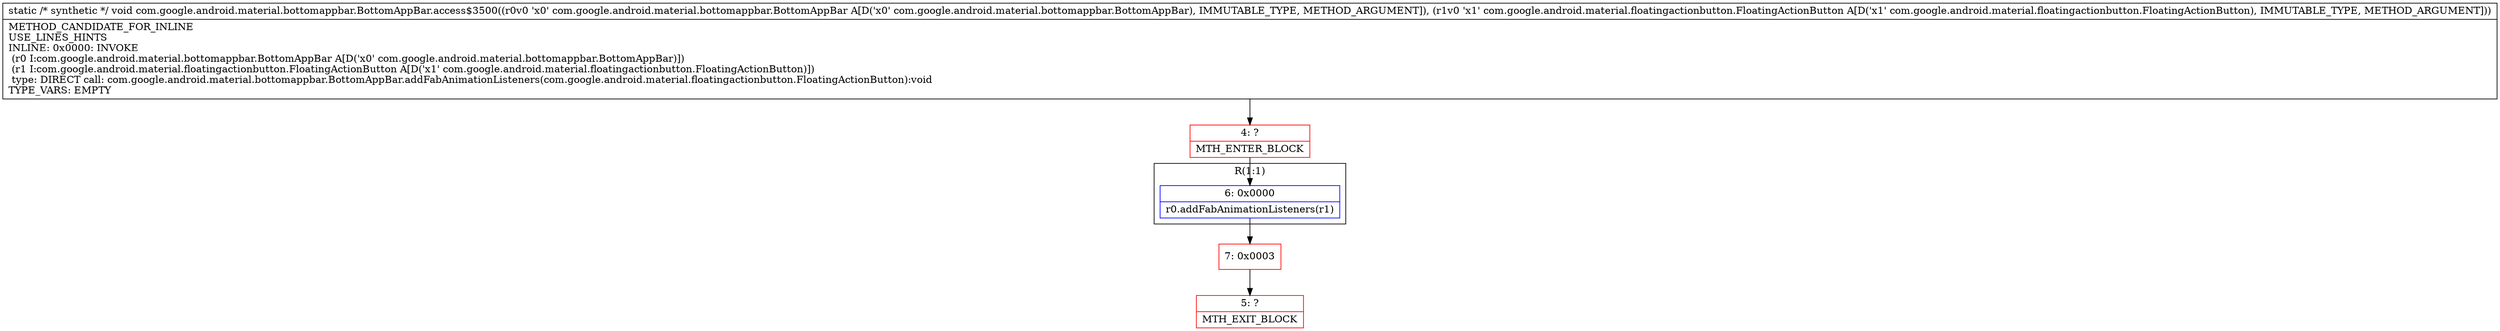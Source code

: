 digraph "CFG forcom.google.android.material.bottomappbar.BottomAppBar.access$3500(Lcom\/google\/android\/material\/bottomappbar\/BottomAppBar;Lcom\/google\/android\/material\/floatingactionbutton\/FloatingActionButton;)V" {
subgraph cluster_Region_1650573511 {
label = "R(1:1)";
node [shape=record,color=blue];
Node_6 [shape=record,label="{6\:\ 0x0000|r0.addFabAnimationListeners(r1)\l}"];
}
Node_4 [shape=record,color=red,label="{4\:\ ?|MTH_ENTER_BLOCK\l}"];
Node_7 [shape=record,color=red,label="{7\:\ 0x0003}"];
Node_5 [shape=record,color=red,label="{5\:\ ?|MTH_EXIT_BLOCK\l}"];
MethodNode[shape=record,label="{static \/* synthetic *\/ void com.google.android.material.bottomappbar.BottomAppBar.access$3500((r0v0 'x0' com.google.android.material.bottomappbar.BottomAppBar A[D('x0' com.google.android.material.bottomappbar.BottomAppBar), IMMUTABLE_TYPE, METHOD_ARGUMENT]), (r1v0 'x1' com.google.android.material.floatingactionbutton.FloatingActionButton A[D('x1' com.google.android.material.floatingactionbutton.FloatingActionButton), IMMUTABLE_TYPE, METHOD_ARGUMENT]))  | METHOD_CANDIDATE_FOR_INLINE\lUSE_LINES_HINTS\lINLINE: 0x0000: INVOKE  \l  (r0 I:com.google.android.material.bottomappbar.BottomAppBar A[D('x0' com.google.android.material.bottomappbar.BottomAppBar)])\l  (r1 I:com.google.android.material.floatingactionbutton.FloatingActionButton A[D('x1' com.google.android.material.floatingactionbutton.FloatingActionButton)])\l type: DIRECT call: com.google.android.material.bottomappbar.BottomAppBar.addFabAnimationListeners(com.google.android.material.floatingactionbutton.FloatingActionButton):void\lTYPE_VARS: EMPTY\l}"];
MethodNode -> Node_4;Node_6 -> Node_7;
Node_4 -> Node_6;
Node_7 -> Node_5;
}

